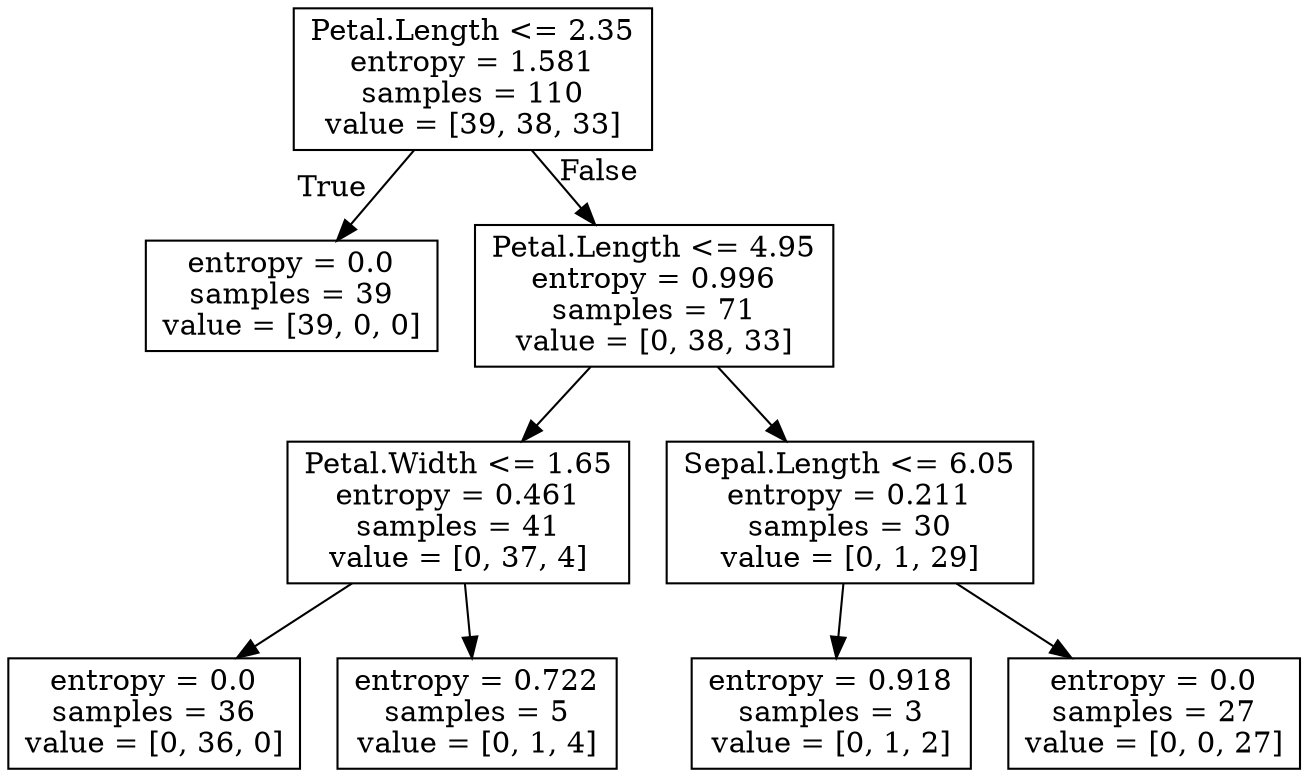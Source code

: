 digraph Tree {
node [shape=box] ;
0 [label="Petal.Length <= 2.35\nentropy = 1.581\nsamples = 110\nvalue = [39, 38, 33]"] ;
1 [label="entropy = 0.0\nsamples = 39\nvalue = [39, 0, 0]"] ;
0 -> 1 [labeldistance=2.5, labelangle=45, headlabel="True"] ;
2 [label="Petal.Length <= 4.95\nentropy = 0.996\nsamples = 71\nvalue = [0, 38, 33]"] ;
0 -> 2 [labeldistance=2.5, labelangle=-45, headlabel="False"] ;
3 [label="Petal.Width <= 1.65\nentropy = 0.461\nsamples = 41\nvalue = [0, 37, 4]"] ;
2 -> 3 ;
4 [label="entropy = 0.0\nsamples = 36\nvalue = [0, 36, 0]"] ;
3 -> 4 ;
5 [label="entropy = 0.722\nsamples = 5\nvalue = [0, 1, 4]"] ;
3 -> 5 ;
6 [label="Sepal.Length <= 6.05\nentropy = 0.211\nsamples = 30\nvalue = [0, 1, 29]"] ;
2 -> 6 ;
7 [label="entropy = 0.918\nsamples = 3\nvalue = [0, 1, 2]"] ;
6 -> 7 ;
8 [label="entropy = 0.0\nsamples = 27\nvalue = [0, 0, 27]"] ;
6 -> 8 ;
}